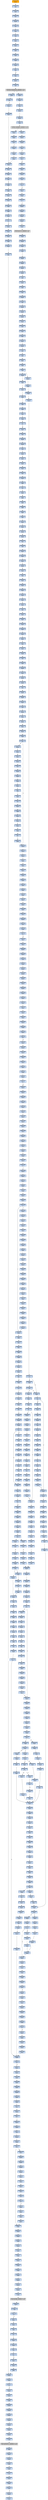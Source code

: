 strict digraph G {
	graph [bgcolor=transparent,
		name=G
	];
	node [color=lightsteelblue,
		fillcolor=lightsteelblue,
		shape=rectangle,
		style=filled
	];
	"0x00457935"	[label="0x00457935
movl"];
	"0x00457939"	[label="0x00457939
movl"];
	"0x00457935" -> "0x00457939"	[color="#000000"];
	"0x004579d9"	[label="0x004579d9
orl"];
	"0x004579db"	[label="0x004579db
movl"];
	"0x004579d9" -> "0x004579db"	[color="#000000"];
	"0x00457ca5"	[label="0x00457ca5
jne"];
	"0x00457cb2"	[label="0x00457cb2
movb"];
	"0x00457ca5" -> "0x00457cb2"	[color="#000000",
		label=T];
	"0x00457869"	[label="0x00457869
movl"];
	"0x0045786d"	[label="0x0045786d
leal"];
	"0x00457869" -> "0x0045786d"	[color="#000000"];
	"0x00457183"	[label="0x00457183
pushl"];
	"0x00457189"	[label="0x00457189
call"];
	"0x00457183" -> "0x00457189"	[color="#000000"];
	"0x00457f85"	[label="0x00457f85
popl"];
	"0x00457f86"	[label="0x00457f86
addl"];
	"0x00457f85" -> "0x00457f86"	[color="#000000"];
	"0x004572aa"	[label="0x004572aa
testl"];
	"0x004572ac"	[label="0x004572ac
jne"];
	"0x004572aa" -> "0x004572ac"	[color="#000000"];
	"0x00457bb6"	[label="0x00457bb6
jne"];
	"0x00457bc3"	[label="0x00457bc3
xorl"];
	"0x00457bb6" -> "0x00457bc3"	[color="#000000",
		label=T];
	"0x00457804"	[label="0x00457804
addl"];
	"0x00457806"	[label="0x00457806
popl"];
	"0x00457804" -> "0x00457806"	[color="#000000"];
	"0x0045739e"	[label="0x0045739e
call"];
	VIRTUALPROTECT_KERNEL32_DLL	[color=lightgrey,
		fillcolor=lightgrey,
		label="VIRTUALPROTECT_KERNEL32_DLL
VIRTUALPROTECT-KERNEL32-DLL"];
	"0x0045739e" -> VIRTUALPROTECT_KERNEL32_DLL	[color="#000000"];
	"0x004571c0"	[label="0x004571c0
movl"];
	"0x004571c6"	[label="0x004571c6
subl"];
	"0x004571c0" -> "0x004571c6"	[color="#000000"];
	"0x004577a8"	[label="0x004577a8
movl"];
	"0x004577ad"	[label="0x004577ad
pushl"];
	"0x004577a8" -> "0x004577ad"	[color="#000000"];
	"0x00457e39"	[label="0x00457e39
movl"];
	"0x00457e3c"	[label="0x00457e3c
shll"];
	"0x00457e39" -> "0x00457e3c"	[color="#000000"];
	"0x00457f5b"	[label="0x00457f5b
addl"];
	"0x00457f5d"	[label="0x00457f5d
movl"];
	"0x00457f5b" -> "0x00457f5d"	[color="#000000"];
	"0x004578b3"	[label="0x004578b3
movl"];
	"0x004578b7"	[label="0x004578b7
ja"];
	"0x004578b3" -> "0x004578b7"	[color="#000000"];
	"0x00457b72"	[label="0x00457b72
pushl"];
	"0x00457b74"	[label="0x00457b74
movl"];
	"0x00457b72" -> "0x00457b74"	[color="#000000"];
	"0x004578f4"	[label="0x004578f4
movb"];
	"0x004578f6"	[label="0x004578f6
movl"];
	"0x004578f4" -> "0x004578f6"	[color="#000000"];
	"0x004572b3"	[label="0x004572b3
addl"];
	"0x004572b9"	[label="0x004572b9
movl"];
	"0x004572b3" -> "0x004572b9"	[color="#000000"];
	"0x0045783c"	[label="0x0045783c
pushl"];
	"0x0045783d"	[label="0x0045783d
movl"];
	"0x0045783c" -> "0x0045783d"	[color="#000000"];
	"0x00457729"	[label="0x00457729
addl"];
	"0x0045772f"	[label="0x0045772f
ret"];
	"0x00457729" -> "0x0045772f"	[color="#000000"];
	"0x004579be"	[label="0x004579be
movl"];
	"0x004579c0"	[label="0x004579c0
movb"];
	"0x004579be" -> "0x004579c0"	[color="#000000"];
	"0x00457008"	[label="0x00457008
jmp"];
	"0x0045700e"	[label="0x0045700e
call"];
	"0x00457008" -> "0x0045700e"	[color="#000000"];
	"0x00457103"	[label="0x00457103
cmpb"];
	"0x00457106"	[label="0x00457106
jne"];
	"0x00457103" -> "0x00457106"	[color="#000000"];
	"0x00457029"	[label="0x00457029
movl"];
	"0x0045702f"	[label="0x0045702f
jne"];
	"0x00457029" -> "0x0045702f"	[color="#000000"];
	"0x00457813"	[label="0x00457813
movl"];
	"0x00457817"	[label="0x00457817
movl"];
	"0x00457813" -> "0x00457817"	[color="#000000"];
	"0x00457eab"	[label="0x00457eab
movb"];
	"0x00457ead"	[label="0x00457ead
incl"];
	"0x00457eab" -> "0x00457ead"	[color="#000000"];
	"0x004577ae"	[label="0x004577ae
cmpl"];
	"0x004577b1"	[label="0x004577b1
jb"];
	"0x004577ae" -> "0x004577b1"	[color="#000000"];
	"0x004570b7"	[label="0x004570b7
pushl"];
	"0x004570bc"	[label="0x004570bc
pushl"];
	"0x004570b7" -> "0x004570bc"	[color="#000000"];
	"0x00457111"	[label="0x00457111
pushl"];
	"0x00457112"	[label="0x00457112
movl"];
	"0x00457111" -> "0x00457112"	[color="#000000"];
	"0x004572f1"	[label="0x004572f1
jne"];
	"0x00457365"	[label="0x00457365
movl"];
	"0x004572f1" -> "0x00457365"	[color="#000000",
		label=T];
	"0x00457e31"	[label="0x00457e31
cmpl"];
	"0x00457e34"	[label="0x00457e34
jb"];
	"0x00457e31" -> "0x00457e34"	[color="#000000"];
	"0x00457400"	[label="0x00457400
movl"];
	"0x00457405"	[label="0x00457405
pushl"];
	"0x00457400" -> "0x00457405"	[color="#000000"];
	"0x00457ccb"	[label="0x00457ccb
jmp"];
	"0x00457cd4"	[label="0x00457cd4
movl"];
	"0x00457ccb" -> "0x00457cd4"	[color="#000000"];
	"0x0045785c"	[label="0x0045785c
cmpl"];
	"0x0045785e"	[label="0x0045785e
movl"];
	"0x0045785c" -> "0x0045785e"	[color="#000000"];
	"0x00457cda"	[label="0x00457cda
leal"];
	"0x00457cde"	[label="0x00457cde
movl"];
	"0x00457cda" -> "0x00457cde"	[color="#000000"];
	"0x00457888"	[label="0x00457888
movl"];
	"0x0045788c"	[label="0x0045788c
xorl"];
	"0x00457888" -> "0x0045788c"	[color="#000000"];
	"0x0045703b"	[label="0x0045703b
pushl"];
	"0x0045703c"	[label="0x0045703c
call"];
	"0x0045703b" -> "0x0045703c"	[color="#000000"];
	"0x0045780c"	[label="0x0045780c
ret"];
	"0x00457b98"	[label="0x00457b98
movb"];
	"0x0045780c" -> "0x00457b98"	[color="#000000"];
	"0x004579c9"	[label="0x004579c9
movl"];
	"0x004579cc"	[label="0x004579cc
movl"];
	"0x004579c9" -> "0x004579cc"	[color="#000000"];
	"0x0045724f"	[label="0x0045724f
orl"];
	"0x00457251"	[label="0x00457251
je"];
	"0x0045724f" -> "0x00457251"	[color="#000000"];
	"0x00457181"	[label="0x00457181
pushl"];
	"0x00457181" -> "0x00457183"	[color="#000000"];
	"0x00457f16"	[label="0x00457f16
movl"];
	"0x00457f1c"	[label="0x00457f1c
movl"];
	"0x00457f16" -> "0x00457f1c"	[color="#000000"];
	"0x00457ce3"	[label="0x00457ce3
repz"];
	"0x00457cde" -> "0x00457ce3"	[color="#000000"];
	"0x0045780f"	[label="0x0045780f
movl"];
	"0x0045780f" -> "0x00457813"	[color="#000000"];
	"0x00457823"	[label="0x00457823
leal"];
	"0x00457826"	[label="0x00457826
movl"];
	"0x00457823" -> "0x00457826"	[color="#000000"];
	"0x00457866"	[label="0x00457866
movb"];
	"0x00457866" -> "0x00457869"	[color="#000000"];
	"0x004570e8"	[label="0x004570e8
pushl"];
	"0x004570e9"	[label="0x004570e9
movl"];
	"0x004570e8" -> "0x004570e9"	[color="#000000"];
	"0x00457904"	[label="0x00457904
shll"];
	"0x00457907"	[label="0x00457907
movw"];
	"0x00457904" -> "0x00457907"	[color="#000000"];
	"0x00457918"	[label="0x00457918
repz"];
	"0x0045791a"	[label="0x0045791a
movl"];
	"0x00457918" -> "0x0045791a"	[color="#000000"];
	"0x004579a4"	[label="0x004579a4
movb"];
	"0x004579a6"	[label="0x004579a6
popl"];
	"0x004579a4" -> "0x004579a6"	[color="#000000"];
	"0x00457e1f"	[label="0x00457e1f
popl"];
	"0x00457e20"	[label="0x00457e20
testb"];
	"0x00457e1f" -> "0x00457e20"	[color="#000000"];
	"0x00457a75"	[label="0x00457a75
addl"];
	"0x00457a77"	[label="0x00457a77
movl"];
	"0x00457a75" -> "0x00457a77"	[color="#000000"];
	"0x0045792a"	[label="0x0045792a
decl"];
	"0x0045792b"	[label="0x0045792b
addl"];
	"0x0045792a" -> "0x0045792b"	[color="#000000"];
	"0x00457b76"	[label="0x00457b76
call"];
	"0x004577a4"	[label="0x004577a4
pushl"];
	"0x00457b76" -> "0x004577a4"	[color="#000000"];
	"0x004579d0"	[label="0x004579d0
shll"];
	"0x004579cc" -> "0x004579d0"	[color="#000000"];
	"0x00457994"	[label="0x00457994
movl"];
	"0x00457996"	[label="0x00457996
movl"];
	"0x00457994" -> "0x00457996"	[color="#000000"];
	"0x004571ae"	[label="0x004571ae
orl"];
	"0x004571b0"	[label="0x004571b0
je"];
	"0x004571ae" -> "0x004571b0"	[color="#000000"];
	"0x00457970"	[label="0x00457970
testb"];
	"0x00457972"	[label="0x00457972
je"];
	"0x00457970" -> "0x00457972"	[color="#000000"];
	"0x0045798f"	[label="0x0045798f
leal"];
	"0x00457993"	[label="0x00457993
incl"];
	"0x0045798f" -> "0x00457993"	[color="#000000"];
	"0x00457e42"	[label="0x00457e42
movb"];
	"0x00457e46"	[label="0x00457e46
movl"];
	"0x00457e42" -> "0x00457e46"	[color="#000000"];
	"0x00457f53"	[label="0x00457f53
cmpl"];
	"0x00457f55"	[label="0x00457f55
jb"];
	"0x00457f53" -> "0x00457f55"	[color="#000000"];
	"0x00457afe"	[label="0x00457afe
popl"];
	"0x00457aff"	[label="0x00457aff
ret"];
	"0x00457afe" -> "0x00457aff"	[color="#000000"];
	"0x00457a2f"	[label="0x00457a2f
jae"];
	"0x00457a38"	[label="0x00457a38
cmpl"];
	"0x00457a2f" -> "0x00457a38"	[color="#000000",
		label=T];
	"0x00457a31"	[label="0x00457a31
movl"];
	"0x00457a2f" -> "0x00457a31"	[color="#000000",
		label=F];
	"0x0045711f"	[label="0x0045711f
orl"];
	"0x00457121"	[label="0x00457121
je"];
	"0x0045711f" -> "0x00457121"	[color="#000000"];
	"0x00457892"	[label="0x00457892
movl"];
	"0x0045789a"	[label="0x0045789a
movl"];
	"0x00457892" -> "0x0045789a"	[color="#000000"];
	"0x00457efc"	[label="0x00457efc
movl"];
	"0x00457f03"	[label="0x00457f03
testl"];
	"0x00457efc" -> "0x00457f03"	[color="#000000"];
	"0x00457152"	[label="0x00457152
popl"];
	"0x00457153"	[label="0x00457153
popl"];
	"0x00457152" -> "0x00457153"	[color="#000000"];
	"0x00457e22"	[label="0x00457e22
movl"];
	"0x00457e20" -> "0x00457e22"	[color="#000000"];
	"0x00457425"	[label="0x00457425
ret"];
	"0x00457ce5"	[label="0x00457ce5
popl"];
	"0x00457ce3" -> "0x00457ce5"	[color="#000000"];
	"0x0045792e"	[label="0x0045792e
cmpl"];
	"0x0045792b" -> "0x0045792e"	[color="#000000"];
	"0x00457b0f"	[label="0x00457b0f
leal"];
	"0x00457b12"	[label="0x00457b12
movl"];
	"0x00457b0f" -> "0x00457b12"	[color="#000000"];
	"0x004570fb"	[label="0x004570fb
pushl"];
	"0x004570fc"	[label="0x004570fc
call"];
	"0x004570fb" -> "0x004570fc"	[color="#000000"];
	"0x00457a58"	[label="0x00457a58
movl"];
	"0x00457a5a"	[label="0x00457a5a
movl"];
	"0x00457a58" -> "0x00457a5a"	[color="#000000"];
	"0x00457f39"	[label="0x00457f39
movl"];
	"0x00457f3d"	[label="0x00457f3d
incl"];
	"0x00457f39" -> "0x00457f3d"	[color="#000000"];
	"0x00457b71"	[label="0x00457b71
pushl"];
	"0x00457b71" -> "0x00457b72"	[color="#000000"];
	"0x004578d5"	[label="0x004578d5
movl"];
	"0x004578d8"	[label="0x004578d8
movl"];
	"0x004578d5" -> "0x004578d8"	[color="#000000"];
	"0x00457a95"	[label="0x00457a95
pushl"];
	"0x00457a96"	[label="0x00457a96
call"];
	"0x00457a95" -> "0x00457a96"	[color="#000000"];
	"0x00457058"	[label="0x00457058
scasb"];
	"0x00457059"	[label="0x00457059
jne"];
	"0x00457058" -> "0x00457059"	[color="#000000"];
	"0x0045700c"	[label="0x0045700c
pushl"];
	"0x0045700d"	[label="0x0045700d
ret"];
	"0x0045700c" -> "0x0045700d"	[color="#000000"];
	"0x00457ba0"	[label="0x00457ba0
jb"];
	"0x00457ba2"	[label="0x00457ba2
leal"];
	"0x00457ba0" -> "0x00457ba2"	[color="#000000",
		label=F];
	"0x004576eb"	[label="0x004576eb
pushl"];
	"0x004576ec"	[label="0x004576ec
leal"];
	"0x004576eb" -> "0x004576ec"	[color="#000000"];
	"0x0045799c"	[label="0x0045799c
incl"];
	"0x00457996" -> "0x0045799c"	[color="#000000"];
	"0x00457035"	[label="0x00457035
leal"];
	"0x0045702f" -> "0x00457035"	[color="#000000",
		label=F];
	"0x00457a27"	[label="0x00457a27
addl"];
	"0x00457a2a"	[label="0x00457a2a
jmp"];
	"0x00457a27" -> "0x00457a2a"	[color="#000000"];
	"0x00457ceb"	[label="0x00457ceb
addl"];
	"0x00457cf1"	[label="0x00457cf1
ret"];
	"0x00457ceb" -> "0x00457cf1"	[color="#000000"];
	"0x0045700a"	[label="0x0045700a
popl"];
	"0x0045700b"	[label="0x0045700b
incl"];
	"0x0045700a" -> "0x0045700b"	[color="#000000"];
	"0x004578c1"	[label="0x004578c1
movl"];
	"0x004578c4"	[label="0x004578c4
movl"];
	"0x004578c1" -> "0x004578c4"	[color="#000000"];
	"0x00457b5a"	[label="0x00457b5a
call"];
	"0x00457b63"	[label="0x00457b63
subl"];
	"0x00457b5a" -> "0x00457b63"	[color="#000000"];
	"0x0045704a"	[label="0x0045704a
leal"];
	"0x0045704d"	[label="0x0045704d
pushl"];
	"0x0045704a" -> "0x0045704d"	[color="#000000"];
	"0x004572a2"	[label="0x004572a2
movl"];
	"0x004572a8"	[label="0x004572a8
movl"];
	"0x004572a2" -> "0x004572a8"	[color="#000000"];
	"0x004577e3"	[label="0x004577e3
cmpl"];
	"0x004577e5"	[label="0x004577e5
jae"];
	"0x004577e3" -> "0x004577e5"	[color="#000000"];
	"0x0045781d"	[label="0x0045781d
movl"];
	"0x0045781d" -> "0x00457823"	[color="#000000"];
	"0x00457e36"	[label="0x00457e36
movl"];
	"0x00457e36" -> "0x00457e39"	[color="#000000"];
	"0x004577fd"	[label="0x004577fd
andl"];
	"0x00457802"	[label="0x00457802
shrl"];
	"0x004577fd" -> "0x00457802"	[color="#000000"];
	"0x004577fb"	[label="0x004577fb
subl"];
	"0x004577fb" -> "0x004577fd"	[color="#000000"];
	"0x00457f61"	[label="0x00457f61
movl"];
	"0x00457f5d" -> "0x00457f61"	[color="#000000"];
	"0x00457726"	[label="0x00457726
movl"];
	"0x00457726" -> "0x00457729"	[color="#000000"];
	"0x00457396"	[label="0x00457396
pushl"];
	"0x00457397"	[label="0x00457397
pushl"];
	"0x00457396" -> "0x00457397"	[color="#000000"];
	"0x00457a49"	[label="0x00457a49
movl"];
	"0x00457a4e"	[label="0x00457a4e
jmp"];
	"0x00457a49" -> "0x00457a4e"	[color="#000000"];
	"0x00457f41"	[label="0x00457f41
cmpl"];
	"0x00457f43"	[label="0x00457f43
movl"];
	"0x00457f41" -> "0x00457f43"	[color="#000000"];
	"0x00457a47"	[label="0x00457a47
jae"];
	"0x00457a47" -> "0x00457a49"	[color="#000000",
		label=F];
	"0x00457ee0"	[label="0x00457ee0
addl"];
	"0x00457ee2"	[label="0x00457ee2
shrl"];
	"0x00457ee0" -> "0x00457ee2"	[color="#000000"];
	"0x00457172"	[label="0x00457172
repz"];
	"0x00457174"	[label="0x00457174
movl"];
	"0x00457172" -> "0x00457174"	[color="#000000"];
	"0x00457b3d"	[label="0x00457b3d
movl"];
	"0x00457b43"	[label="0x00457b43
movl"];
	"0x00457b3d" -> "0x00457b43"	[color="#000000"];
	"0x004579e4"	[label="0x004579e4
movl"];
	"0x004579e6"	[label="0x004579e6
movl"];
	"0x004579e4" -> "0x004579e6"	[color="#000000"];
	"0x00457420"	[label="0x00457420
pushl"];
	"0x00457420" -> "0x00457425"	[color="#000000"];
	"0x0045717b"	[label="0x0045717b
popl"];
	"0x0045717c"	[label="0x0045717c
pushl"];
	"0x0045717b" -> "0x0045717c"	[color="#000000"];
	"0x00457abc"	[label="0x00457abc
pushl"];
	"0x00457abd"	[label="0x00457abd
pushl"];
	"0x00457abc" -> "0x00457abd"	[color="#000000"];
	"0x004576c8"	[label="0x004576c8
movl"];
	"0x004576cc"	[label="0x004576cc
subl"];
	"0x004576c8" -> "0x004576cc"	[color="#000000"];
	"0x00457f89"	[label="0x00457f89
ret"];
	"0x00457f86" -> "0x00457f89"	[color="#000000"];
	"0x00457a05"	[label="0x00457a05
cmpl"];
	"0x00457a07"	[label="0x00457a07
jae"];
	"0x00457a05" -> "0x00457a07"	[color="#000000"];
	"0x00457155"	[label="0x00457155
jmp"];
	"0x0045715f"	[label="0x0045715f
movl"];
	"0x00457155" -> "0x0045715f"	[color="#000000"];
	"0x00457a6c"	[label="0x00457a6c
subl"];
	"0x00457a6e"	[label="0x00457a6e
popl"];
	"0x00457a6c" -> "0x00457a6e"	[color="#000000"];
	"0x00457035" -> "0x0045703b"	[color="#000000"];
	"0x0045705f"	[label="0x0045705f
leal"];
	"0x00457062"	[label="0x00457062
jmp"];
	"0x0045705f" -> "0x00457062"	[color="#000000"];
	"0x004577cb"	[label="0x004577cb
shll"];
	"0x004577ce"	[label="0x004577ce
andl"];
	"0x004577cb" -> "0x004577ce"	[color="#000000"];
	"0x004577bd"	[label="0x004577bd
incl"];
	"0x004577be"	[label="0x004577be
movb"];
	"0x004577bd" -> "0x004577be"	[color="#000000"];
	"0x00457aaf"	[label="0x00457aaf
incl"];
	"0x00457ab0"	[label="0x00457ab0
cmpl"];
	"0x00457aaf" -> "0x00457ab0"	[color="#000000"];
	"0x0045783f"	[label="0x0045783f
pushl"];
	"0x0045783d" -> "0x0045783f"	[color="#000000"];
	"0x004579fb"	[label="0x004579fb
shrl"];
	"0x004579fd"	[label="0x004579fd
movl"];
	"0x004579fb" -> "0x004579fd"	[color="#000000"];
	"0x00457ac2"	[label="0x00457ac2
call"];
	"0x00457ac2" -> "0x0045780f"	[color="#000000"];
	"0x00457e67"	[label="0x00457e67
movl"];
	"0x00457e6a"	[label="0x00457e6a
movl"];
	"0x00457e67" -> "0x00457e6a"	[color="#000000"];
	"0x004577f6"	[label="0x004577f6
movl"];
	"0x004577f6" -> "0x004577fb"	[color="#000000"];
	"0x00457e3f"	[label="0x00457e3f
movb"];
	"0x00457e41"	[label="0x00457e41
incl"];
	"0x00457e3f" -> "0x00457e41"	[color="#000000"];
	"0x00457e58"	[label="0x00457e58
orl"];
	"0x00457e5a"	[label="0x00457e5a
movl"];
	"0x00457e58" -> "0x00457e5a"	[color="#000000"];
	"0x004572f0"	[label="0x004572f0
popl"];
	"0x004572f0" -> "0x004572f1"	[color="#000000"];
	"0x00457d34"	[label="0x00457d34
movl"];
	"0x00457d36"	[label="0x00457d36
movb"];
	"0x00457d34" -> "0x00457d36"	[color="#000000"];
	"0x00457ce6"	[label="0x00457ce6
popl"];
	"0x00457ce5" -> "0x00457ce6"	[color="#000000"];
	"0x00457e4c"	[label="0x00457e4c
movl"];
	"0x00457e50"	[label="0x00457e50
andl"];
	"0x00457e4c" -> "0x00457e50"	[color="#000000"];
	"0x00457a16"	[label="0x00457a16
movb"];
	"0x00457a19"	[label="0x00457a19
movl"];
	"0x00457a16" -> "0x00457a19"	[color="#000000"];
	"0x00457b57"	[label="0x00457b57
movl"];
	"0x00457b59"	[label="0x00457b59
stosb"];
	"0x00457b57" -> "0x00457b59"	[color="#000000"];
	"0x00457a84"	[label="0x00457a84
pushl"];
	"0x00457a85"	[label="0x00457a85
pushl"];
	"0x00457a84" -> "0x00457a85"	[color="#000000"];
	"0x00457a7f"	[label="0x00457a7f
movl"];
	"0x00457a82"	[label="0x00457a82
popl"];
	"0x00457a7f" -> "0x00457a82"	[color="#000000"];
	"0x00457b0d"	[label="0x00457b0d
movl"];
	"0x00457b0d" -> "0x00457b0f"	[color="#000000"];
	"0x00457e24"	[label="0x00457e24
je"];
	"0x00457e22" -> "0x00457e24"	[color="#000000"];
	"0x00457cd4" -> "0x00457cda"	[color="#000000"];
	"0x00457d3c"	[label="0x00457d3c
movl"];
	"0x00457d3e"	[label="0x00457d3e
movl"];
	"0x00457d3c" -> "0x00457d3e"	[color="#000000"];
	"0x00457bc5"	[label="0x00457bc5
movl"];
	"0x00457bc3" -> "0x00457bc5"	[color="#000000"];
	"0x00457f4c"	[label="0x00457f4c
movb"];
	"0x00457f4e"	[label="0x00457f4e
movb"];
	"0x00457f4c" -> "0x00457f4e"	[color="#000000"];
	"0x00457f47"	[label="0x00457f47
movl"];
	"0x00457f49"	[label="0x00457f49
subl"];
	"0x00457f47" -> "0x00457f49"	[color="#000000"];
	"0x00457ca3"	[label="0x00457ca3
testb"];
	"0x00457ca3" -> "0x00457ca5"	[color="#000000"];
	"0x00457b6d"	[label="0x00457b6d
pushl"];
	"0x00457b6e"	[label="0x00457b6e
leal"];
	"0x00457b6d" -> "0x00457b6e"	[color="#000000"];
	"0x00457aa2"	[label="0x00457aa2
popl"];
	"0x00457aa3"	[label="0x00457aa3
movl"];
	"0x00457aa2" -> "0x00457aa3"	[color="#000000"];
	"0x00457bad"	[label="0x00457bad
movl"];
	"0x00457baf"	[label="0x00457baf
call"];
	"0x00457bad" -> "0x00457baf"	[color="#000000"];
	"0x004579d3"	[label="0x004579d3
andl"];
	"0x004579d3" -> "0x004579d9"	[color="#000000"];
	"0x004579e9"	[label="0x004579e9
cmpl"];
	"0x004579e6" -> "0x004579e9"	[color="#000000"];
	"0x004570a7"	[label="0x004570a7
cmpl"];
	"0x004570aa"	[label="0x004570aa
je"];
	"0x004570a7" -> "0x004570aa"	[color="#000000"];
	"0x004577d4"	[label="0x004577d4
orl"];
	"0x004577ce" -> "0x004577d4"	[color="#000000"];
	"0x004578e0"	[label="0x004578e0
movl"];
	"0x004578e6"	[label="0x004578e6
shrl"];
	"0x004578e0" -> "0x004578e6"	[color="#000000"];
	"0x0045795a"	[label="0x0045795a
movl"];
	"0x00457960"	[label="0x00457960
xorl"];
	"0x0045795a" -> "0x00457960"	[color="#000000"];
	"0x004572be"	[label="0x004572be
addl"];
	"0x004572c0"	[label="0x004572c0
addl"];
	"0x004572be" -> "0x004572c0"	[color="#000000"];
	"0x00457e90"	[label="0x00457e90
call"];
	"0x004579b0"	[label="0x004579b0
pushl"];
	"0x00457e90" -> "0x004579b0"	[color="#000000"];
	"0x00457093"	[label="0x00457093
orl"];
	"0x00457095"	[label="0x00457095
je"];
	"0x00457093" -> "0x00457095"	[color="#000000"];
	"0x004571a8"	[label="0x004571a8
movl"];
	"0x004571a8" -> "0x004571ae"	[color="#000000"];
	"0x004579bc"	[label="0x004579bc
jb"];
	"0x004579bc" -> "0x004579be"	[color="#000000",
		label=F];
	"0x004579ee"	[label="0x004579ee
movl"];
	"0x004579bc" -> "0x004579ee"	[color="#000000",
		label=T];
	"0x004572a8" -> "0x004572aa"	[color="#000000"];
	"0x004577b9"	[label="0x004577b9
movl"];
	"0x004577bb"	[label="0x004577bb
movb"];
	"0x004577b9" -> "0x004577bb"	[color="#000000"];
	"0x00457d38"	[label="0x00457d38
movl"];
	"0x00457d3a"	[label="0x00457d3a
incl"];
	"0x00457d38" -> "0x00457d3a"	[color="#000000"];
	"0x00457cf9"	[label="0x00457cf9
subl"];
	"0x00457cff"	[label="0x00457cff
ret"];
	"0x00457cf9" -> "0x00457cff"	[color="#000000"];
	"0x004570eb"	[label="0x004570eb
addl"];
	"0x004570f1"	[label="0x004570f1
pushl"];
	"0x004570eb" -> "0x004570f1"	[color="#000000"];
	"0x00457a93"	[label="0x00457a93
movl"];
	"0x00457a93" -> "0x00457a95"	[color="#000000"];
	"0x00457817" -> "0x0045781d"	[color="#000000"];
	"0x004576d6"	[label="0x004576d6
pushl"];
	"0x004576d7"	[label="0x004576d7
call"];
	"0x004576d6" -> "0x004576d7"	[color="#000000"];
	"0x00457b69"	[label="0x00457b69
pushl"];
	"0x00457b6a"	[label="0x00457b6a
movl"];
	"0x00457b69" -> "0x00457b6a"	[color="#000000"];
	"0x00457b4f"	[label="0x00457b4f
movl"];
	"0x00457b55"	[label="0x00457b55
repz"];
	"0x00457b4f" -> "0x00457b55"	[color="#000000"];
	"0x004576f0"	[label="0x004576f0
call"];
	"0x00457b02"	[label="0x00457b02
movl"];
	"0x004576f0" -> "0x00457b02"	[color="#000000"];
	"0x004573ff"	[label="0x004573ff
popl"];
	"0x004573ff" -> "0x00457400"	[color="#000000"];
	"0x00457a5d"	[label="0x00457a5d
addl"];
	"0x00457a5a" -> "0x00457a5d"	[color="#000000"];
	"0x0045788e"	[label="0x0045788e
movl"];
	"0x0045788c" -> "0x0045788e"	[color="#000000"];
	"0x00457f51"	[label="0x00457f51
movl"];
	"0x00457f51" -> "0x00457f53"	[color="#000000"];
	"0x00457e97"	[label="0x00457e97
leal"];
	"0x00457e9a"	[label="0x00457e9a
jmp"];
	"0x00457e97" -> "0x00457e9a"	[color="#000000"];
	"0x0045700d" -> "0x00457008"	[color="#000000"];
	"0x00457ce7"	[label="0x00457ce7
popl"];
	"0x00457ce6" -> "0x00457ce7"	[color="#000000"];
	"0x004577c7"	[label="0x004577c7
movl"];
	"0x004577c7" -> "0x004577cb"	[color="#000000"];
	"0x0045705b"	[label="0x0045705b
cmpb"];
	"0x0045705d"	[label="0x0045705d
jne"];
	"0x0045705b" -> "0x0045705d"	[color="#000000"];
	"0x00457106" -> "0x00457155"	[color="#000000",
		label=T];
	"0x00457108"	[label="0x00457108
incb"];
	"0x00457106" -> "0x00457108"	[color="#000000",
		label=F];
	"0x00457b14"	[label="0x00457b14
movl"];
	"0x00457b12" -> "0x00457b14"	[color="#000000"];
	"0x00457911"	[label="0x00457911
movl"];
	"0x00457915"	[label="0x00457915
andl"];
	"0x00457911" -> "0x00457915"	[color="#000000"];
	"0x004570f7"	[label="0x004570f7
pushl"];
	"0x004570fa"	[label="0x004570fa
pushl"];
	"0x004570f7" -> "0x004570fa"	[color="#000000"];
	"0x00457a3d"	[label="0x00457a3d
movl"];
	"0x00457a42"	[label="0x00457a42
jmp"];
	"0x00457a3d" -> "0x00457a42"	[color="#000000"];
	"0x00457392"	[label="0x00457392
addl"];
	"0x00457394"	[label="0x00457394
pushl"];
	"0x00457392" -> "0x00457394"	[color="#000000"];
	"0x0045705d" -> "0x0045705f"	[color="#000000",
		label=F];
	"0x0045737e"	[label="0x0045737e
movl"];
	"0x00457384"	[label="0x00457384
jmp"];
	"0x0045737e" -> "0x00457384"	[color="#000000"];
	"0x00457efa"	[label="0x00457efa
jae"];
	"0x00457efa" -> "0x00457f16"	[color="#000000",
		label=T];
	"0x00457efa" -> "0x00457efc"	[color="#000000",
		label=F];
	"0x004578eb"	[label="0x004578eb
andl"];
	"0x004578f0"	[label="0x004578f0
subl"];
	"0x004578eb" -> "0x004578f0"	[color="#000000"];
	"0x00457a4e" -> "0x00457a58"	[color="#000000"];
	"0x00457249"	[label="0x00457249
movl"];
	"0x00457249" -> "0x0045724f"	[color="#000000"];
	"0x004579c2"	[label="0x004579c2
incl"];
	"0x004579c3"	[label="0x004579c3
movb"];
	"0x004579c2" -> "0x004579c3"	[color="#000000"];
	"0x0045740c"	[label="0x0045740c
popl"];
	"0x0045740d"	[label="0x0045740d
orl"];
	"0x0045740c" -> "0x0045740d"	[color="#000000"];
	"0x00457a20"	[label="0x00457a20
jae"];
	"0x00457a22"	[label="0x00457a22
cmpl"];
	"0x00457a20" -> "0x00457a22"	[color="#000000",
		label=F];
	"0x00457a2c"	[label="0x00457a2c
cmpl"];
	"0x00457a20" -> "0x00457a2c"	[color="#000000",
		label=T];
	"0x004577a7"	[label="0x004577a7
pushl"];
	"0x004577a7" -> "0x004577a8"	[color="#000000"];
	"0x004577e8"	[label="0x004577e8
movl"];
	"0x004577eb"	[label="0x004577eb
movl"];
	"0x004577e8" -> "0x004577eb"	[color="#000000"];
	"0x00457375"	[label="0x00457375
movl"];
	"0x00457378"	[label="0x00457378
movl"];
	"0x00457375" -> "0x00457378"	[color="#000000"];
	"0x0045790f"	[label="0x0045790f
movl"];
	"0x0045790f" -> "0x00457911"	[color="#000000"];
	"0x00457e62"	[label="0x00457e62
movl"];
	"0x00457e65"	[label="0x00457e65
jae"];
	"0x00457e62" -> "0x00457e65"	[color="#000000"];
	"0x00457398"	[label="0x00457398
pushl"];
	"0x00457397" -> "0x00457398"	[color="#000000"];
	"0x004578a1"	[label="0x004578a1
movl"];
	"0x004578a5"	[label="0x004578a5
movl"];
	"0x004578a1" -> "0x004578a5"	[color="#000000"];
	"0x00457d32"	[label="0x00457d32
jae"];
	"0x00457d32" -> "0x00457d34"	[color="#000000",
		label=F];
	"0x00457f4b"	[label="0x00457f4b
incl"];
	"0x00457f4b" -> "0x00457f4c"	[color="#000000"];
	"0x004577e7"	[label="0x004577e7
popl"];
	"0x004577e5" -> "0x004577e7"	[color="#000000",
		label=F];
	"0x00457e72"	[label="0x00457e72
subl"];
	"0x00457e74"	[label="0x00457e74
addl"];
	"0x00457e72" -> "0x00457e74"	[color="#000000"];
	"0x004576dc"	[label="0x004576dc
movl"];
	"0x00457aff" -> "0x004576dc"	[color="#000000"];
	"0x00457cc9"	[label="0x00457cc9
jb"];
	"0x00457cc9" -> "0x00457ccb"	[color="#000000",
		label=F];
	"0x00457831"	[label="0x00457831
ret"];
	"0x00457af1"	[label="0x00457af1
movl"];
	"0x00457831" -> "0x00457af1"	[color="#000000"];
	"0x00457b9c"	[label="0x00457b9c
incl"];
	"0x00457b9d"	[label="0x00457b9d
cmpl"];
	"0x00457b9c" -> "0x00457b9d"	[color="#000000"];
	"0x00457cb9"	[label="0x00457cb9
xorl"];
	"0x00457cbb"	[label="0x00457cbb
cmpb"];
	"0x00457cb9" -> "0x00457cbb"	[color="#000000"];
	"0x004579ad"	[label="0x004579ad
ret"];
	"0x004579ad" -> "0x00457ca3"	[color="#000000"];
	"0x00457bb4"	[label="0x00457bb4
testb"];
	"0x004579ad" -> "0x00457bb4"	[color="#000000"];
	"0x00457e76"	[label="0x00457e76
shrl"];
	"0x00457e74" -> "0x00457e76"	[color="#000000"];
	"0x00457169"	[label="0x00457169
movl"];
	"0x0045716f"	[label="0x0045716f
sarl"];
	"0x00457169" -> "0x0045716f"	[color="#000000"];
	"0x00457b6c"	[label="0x00457b6c
pushl"];
	"0x00457b6c" -> "0x00457b6d"	[color="#000000"];
	"0x00457915" -> "0x00457918"	[color="#000000"];
	"0x00457974"	[label="0x00457974
movl"];
	"0x0045797a"	[label="0x0045797a
andl"];
	"0x00457974" -> "0x0045797a"	[color="#000000"];
	"0x00457b1e"	[label="0x00457b1e
movl"];
	"0x00457b24"	[label="0x00457b24
movl"];
	"0x00457b1e" -> "0x00457b24"	[color="#000000"];
	"0x00457e2b"	[label="0x00457e2b
movl"];
	"0x00457e2e"	[label="0x00457e2e
leal"];
	"0x00457e2b" -> "0x00457e2e"	[color="#000000"];
	"0x004571ba"	[label="0x004571ba
movl"];
	"0x004571ba" -> "0x004571c0"	[color="#000000"];
	"0x00457ec4"	[label="0x00457ec4
orl"];
	"0x00457ec6"	[label="0x00457ec6
movl"];
	"0x00457ec4" -> "0x00457ec6"	[color="#000000"];
	"0x00457161"	[label="0x00457161
movl"];
	"0x0045715f" -> "0x00457161"	[color="#000000"];
	"0x00457e95"	[label="0x00457e95
addl"];
	"0x00457e95" -> "0x00457e97"	[color="#000000"];
	"0x00457e78"	[label="0x00457e78
movl"];
	"0x00457e76" -> "0x00457e78"	[color="#000000"];
	"0x00457e5c"	[label="0x00457e5c
cmpl"];
	"0x00457e5f"	[label="0x00457e5f
movl"];
	"0x00457e5c" -> "0x00457e5f"	[color="#000000"];
	"0x00457845"	[label="0x00457845
movl"];
	"0x0045784b"	[label="0x0045784b
xorl"];
	"0x00457845" -> "0x0045784b"	[color="#000000"];
	"0x00457cc6"	[label="0x00457cc6
cmpl"];
	"0x00457cc6" -> "0x00457cc9"	[color="#000000"];
	"0x004579de"	[label="0x004579de
addl"];
	"0x004579db" -> "0x004579de"	[color="#000000"];
	"0x00457f82"	[label="0x00457f82
popl"];
	"0x00457f83"	[label="0x00457f83
movb"];
	"0x00457f82" -> "0x00457f83"	[color="#000000"];
	"0x00457834"	[label="0x00457834
subl"];
	"0x0045783a"	[label="0x0045783a
pushl"];
	"0x00457834" -> "0x0045783a"	[color="#000000"];
	"0x00457af7"	[label="0x00457af7
popl"];
	"0x00457af1" -> "0x00457af7"	[color="#000000"];
	"0x004578bd"	[label="0x004578bd
movl"];
	"0x004578b7" -> "0x004578bd"	[color="#000000",
		label=F];
	"0x00457a62"	[label="0x00457a62
movl"];
	"0x00457a65"	[label="0x00457a65
movl"];
	"0x00457a62" -> "0x00457a65"	[color="#000000"];
	"0x00457114"	[label="0x00457114
subl"];
	"0x00457112" -> "0x00457114"	[color="#000000"];
	"0x004576e3"	[label="0x004576e3
movl"];
	"0x004576ea"	[label="0x004576ea
pushl"];
	"0x004576e3" -> "0x004576ea"	[color="#000000"];
	"0x00457271"	[label="0x00457271
movl"];
	"0x00457274"	[label="0x00457274
testl"];
	"0x00457271" -> "0x00457274"	[color="#000000"];
	"0x004570fa" -> "0x004570fb"	[color="#000000"];
	"0x00457ec8"	[label="0x00457ec8
cmpl"];
	"0x00457ecb"	[label="0x00457ecb
movl"];
	"0x00457ec8" -> "0x00457ecb"	[color="#000000"];
	"0x004578dc"	[label="0x004578dc
movl"];
	"0x004578d8" -> "0x004578dc"	[color="#000000"];
	"0x0045704e"	[label="0x0045704e
pushl"];
	"0x0045704f"	[label="0x0045704f
call"];
	"0x0045704e" -> "0x0045704f"	[color="#000000"];
	"0x0045797f"	[label="0x0045797f
movl"];
	"0x0045797a" -> "0x0045797f"	[color="#000000"];
	"0x00457a3b"	[label="0x00457a3b
jae"];
	"0x00457a3b" -> "0x00457a3d"	[color="#000000",
		label=F];
	"0x00457a44"	[label="0x00457a44
cmpl"];
	"0x00457a3b" -> "0x00457a44"	[color="#000000",
		label=T];
	"0x00457b2a"	[label="0x00457b2a
movl"];
	"0x00457b24" -> "0x00457b2a"	[color="#000000"];
	"0x00457a9b"	[label="0x00457a9b
movb"];
	"0x00457cff" -> "0x00457a9b"	[color="#000000"];
	"0x00457e18"	[label="0x00457e18
movb"];
	"0x00457cff" -> "0x00457e18"	[color="#000000"];
	"0x00457395"	[label="0x00457395
pushl"];
	"0x00457395" -> "0x00457396"	[color="#000000"];
	"0x004579a7"	[label="0x004579a7
addl"];
	"0x004579a7" -> "0x004579ad"	[color="#000000"];
	"0x0045784d"	[label="0x0045784d
leal"];
	"0x0045784b" -> "0x0045784d"	[color="#000000"];
	"0x00457151"	[label="0x00457151
popl"];
	"0x00457151" -> "0x00457152"	[color="#000000"];
	"0x00457e65" -> "0x00457e67"	[color="#000000",
		label=F];
	GETMODULEHANDLEA_KERNEL32_DLL	[color=lightgrey,
		fillcolor=lightgrey,
		label="GETMODULEHANDLEA_KERNEL32_DLL
GETMODULEHANDLEA-KERNEL32-DLL"];
	"0x0045703c" -> GETMODULEHANDLEA_KERNEL32_DLL	[color="#000000"];
	"0x004579b3"	[label="0x004579b3
movl"];
	"0x004579b5"	[label="0x004579b5
pushl"];
	"0x004579b3" -> "0x004579b5"	[color="#000000"];
	"0x00457f6c"	[label="0x00457f6c
testb"];
	"0x00457f6e"	[label="0x00457f6e
je"];
	"0x00457f6c" -> "0x00457f6e"	[color="#000000"];
	"0x00457b0c"	[label="0x00457b0c
pushl"];
	"0x00457b0c" -> "0x00457b0d"	[color="#000000"];
	"0x00457a6f"	[label="0x00457a6f
shrl"];
	"0x00457a71"	[label="0x00457a71
movl"];
	"0x00457a6f" -> "0x00457a71"	[color="#000000"];
	"0x00457416"	[label="0x00457416
jne"];
	"0x00457416" -> "0x00457420"	[color="#000000",
		label=T];
	"0x00457f05"	[label="0x00457f05
je"];
	"0x00457f03" -> "0x00457f05"	[color="#000000"];
	"0x004572c8"	[label="0x004572c8
je"];
	"0x00457373"	[label="0x00457373
movl"];
	"0x004572c8" -> "0x00457373"	[color="#000000",
		label=T];
	"0x004579b8"	[label="0x004579b8
cmpl"];
	"0x004579b8" -> "0x004579bc"	[color="#000000"];
	"0x004578f2"	[label="0x004578f2
addl"];
	"0x004578f0" -> "0x004578f2"	[color="#000000"];
	"0x0045737b"	[label="0x0045737b
addl"];
	"0x0045737b" -> "0x0045737e"	[color="#000000"];
	"0x00457e6d"	[label="0x00457e6d
movl"];
	"0x00457e6a" -> "0x00457e6d"	[color="#000000"];
	"0x004577b1" -> "0x004577e8"	[color="#000000",
		label=T];
	"0x004577b3"	[label="0x004577b3
pushl"];
	"0x004577b1" -> "0x004577b3"	[color="#000000",
		label=F];
	"0x00457b1b"	[label="0x00457b1b
movl"];
	"0x00457b14" -> "0x00457b1b"	[color="#000000"];
	"0x0045782c"	[label="0x0045782c
addl"];
	"0x00457826" -> "0x0045782c"	[color="#000000"];
	"0x00457943"	[label="0x00457943
cmpl"];
	"0x00457949"	[label="0x00457949
je"];
	"0x00457943" -> "0x00457949"	[color="#000000"];
	"0x00457eb2"	[label="0x00457eb2
movl"];
	"0x00457eb5"	[label="0x00457eb5
movl"];
	"0x00457eb2" -> "0x00457eb5"	[color="#000000"];
	"0x00457373" -> "0x00457375"	[color="#000000"];
	"0x004579ec"	[label="0x004579ec
jae"];
	"0x004579e9" -> "0x004579ec"	[color="#000000"];
	"0x00457885"	[label="0x00457885
movl"];
	"0x00457885" -> "0x00457888"	[color="#000000"];
	"0x004579c0" -> "0x004579c2"	[color="#000000"];
	"0x00457b63" -> "0x00457b69"	[color="#000000"];
	"0x00457154"	[label="0x00457154
popl"];
	"0x00457153" -> "0x00457154"	[color="#000000"];
	"0x004570a1"	[label="0x004570a1
leal"];
	"0x004570a1" -> "0x004570a7"	[color="#000000"];
	"0x004570b0"	[label="0x004570b0
pushl"];
	"0x004570aa" -> "0x004570b0"	[color="#000000",
		label=F];
	"0x00457117"	[label="0x00457117
movl"];
	"0x0045711d"	[label="0x0045711d
xorl"];
	"0x00457117" -> "0x0045711d"	[color="#000000"];
	"0x004572bb"	[label="0x004572bb
movl"];
	"0x004572b9" -> "0x004572bb"	[color="#000000"];
	"0x00457384" -> "0x00457271"	[color="#000000"];
	"0x004578e9"	[label="0x004578e9
movl"];
	"0x004578e9" -> "0x004578eb"	[color="#000000"];
	"0x00457a8d"	[label="0x00457a8d
leal"];
	"0x00457a8d" -> "0x00457a93"	[color="#000000"];
	"0x0045739a"	[label="0x0045739a
pushl"];
	"0x0045739d"	[label="0x0045739d
pushl"];
	"0x0045739a" -> "0x0045739d"	[color="#000000"];
	"0x00457853"	[label="0x00457853
repz"];
	"0x00457855"	[label="0x00457855
movl"];
	"0x00457853" -> "0x00457855"	[color="#000000"];
	"0x00457f83" -> "0x00457f85"	[color="#000000"];
	"0x00457bb4" -> "0x00457bb6"	[color="#000000"];
	"0x00457871"	[label="0x00457871
incl"];
	"0x0045786d" -> "0x00457871"	[color="#000000"];
	"0x004578cc"	[label="0x004578cc
movl"];
	"0x004578cf"	[label="0x004578cf
movl"];
	"0x004578cc" -> "0x004578cf"	[color="#000000"];
	"0x00457b1b" -> "0x00457b1e"	[color="#000000"];
	"0x0045740f"	[label="0x0045740f
movl"];
	"0x00457415"	[label="0x00457415
popa"];
	"0x0045740f" -> "0x00457415"	[color="#000000"];
	"0x00457389"	[label="0x00457389
movl"];
	"0x0045738f"	[label="0x0045738f
movl"];
	"0x00457389" -> "0x0045738f"	[color="#000000"];
	"0x00457a38" -> "0x00457a3b"	[color="#000000"];
	"0x00457a5f"	[label="0x00457a5f
movl"];
	"0x00457a5d" -> "0x00457a5f"	[color="#000000"];
	"0x0045799f"	[label="0x0045799f
jb"];
	"0x004579a1"	[label="0x004579a1
popl"];
	"0x0045799f" -> "0x004579a1"	[color="#000000",
		label=F];
	"0x004579a6" -> "0x004579a7"	[color="#000000"];
	"0x00457f07"	[label="0x00457f07
movl"];
	"0x00457f0d"	[label="0x00457f0d
movl"];
	"0x00457f07" -> "0x00457f0d"	[color="#000000"];
	"0x004572bb" -> "0x004572be"	[color="#000000"];
	"0x00457ea2"	[label="0x00457ea2
movl"];
	"0x00457ea5"	[label="0x00457ea5
movl"];
	"0x00457ea2" -> "0x00457ea5"	[color="#000000"];
	"0x00457af8"	[label="0x00457af8
popl"];
	"0x00457af7" -> "0x00457af8"	[color="#000000"];
	"0x004577ad" -> "0x004577ae"	[color="#000000"];
	VIRTUALPROTECT_KERNEL32_DLL -> "0x004573ff"	[color="#000000"];
	"0x004577a5"	[label="0x004577a5
movl"];
	"0x004577a4" -> "0x004577a5"	[color="#000000"];
	"0x00457a00"	[label="0x00457a00
andl"];
	"0x00457a00" -> "0x00457a05"	[color="#000000"];
	"0x004578e6" -> "0x004578e9"	[color="#000000"];
	"0x00457a44" -> "0x00457a47"	[color="#000000"];
	"0x00457048"	[label="0x00457048
movl"];
	"0x00457048" -> "0x0045704a"	[color="#000000"];
	"0x00457264"	[label="0x00457264
movl"];
	"0x00457251" -> "0x00457264"	[color="#000000",
		label=T];
	"0x00457e55"	[label="0x00457e55
addl"];
	"0x00457e50" -> "0x00457e55"	[color="#000000"];
	"0x00457e80"	[label="0x00457e80
subl"];
	"0x00457e82"	[label="0x00457e82
andl"];
	"0x00457e80" -> "0x00457e82"	[color="#000000"];
	"0x00457a25"	[label="0x00457a25
sbbl"];
	"0x00457a22" -> "0x00457a25"	[color="#000000"];
	"0x004579e1"	[label="0x004579e1
movl"];
	"0x004579e1" -> "0x004579e4"	[color="#000000"];
	"0x00457f63"	[label="0x00457f63
jmp"];
	"0x00457f61" -> "0x00457f63"	[color="#000000"];
	"0x004570be"	[label="0x004570be
call"];
	VIRTUALALLOC_KERNEL32_DLL	[color=lightgrey,
		fillcolor=lightgrey,
		label="VIRTUALALLOC_KERNEL32_DLL
VIRTUALALLOC-KERNEL32-DLL"];
	"0x004570be" -> VIRTUALALLOC_KERNEL32_DLL	[color="#000000"];
	"0x00457d3b"	[label="0x00457d3b
incl"];
	"0x00457d3b" -> "0x00457d3c"	[color="#000000"];
	"0x004570b2"	[label="0x004570b2
pushl"];
	"0x004570b2" -> "0x004570b7"	[color="#000000"];
	"0x004579a2"	[label="0x004579a2
popl"];
	"0x004579a3"	[label="0x004579a3
popl"];
	"0x004579a2" -> "0x004579a3"	[color="#000000"];
	"0x00457ee4"	[label="0x00457ee4
movl"];
	"0x00457ee9"	[label="0x00457ee9
movl"];
	"0x00457ee4" -> "0x00457ee9"	[color="#000000"];
	"0x00457e88"	[label="0x00457e88
shrl"];
	"0x00457e8a"	[label="0x00457e8a
leal"];
	"0x00457e88" -> "0x00457e8a"	[color="#000000"];
	"0x00457269"	[label="0x00457269
movl"];
	"0x0045726f"	[label="0x0045726f
addl"];
	"0x00457269" -> "0x0045726f"	[color="#000000"];
	"0x00457eec"	[label="0x00457eec
subl"];
	"0x00457ee9" -> "0x00457eec"	[color="#000000"];
	"0x00457ef7"	[label="0x00457ef7
cmpl"];
	"0x00457e9a" -> "0x00457ef7"	[color="#000000"];
	"0x00457f3e"	[label="0x00457f3e
leal"];
	"0x00457f3e" -> "0x00457f41"	[color="#000000"];
	"0x00457a6a"	[label="0x00457a6a
subl"];
	"0x00457a6a" -> "0x00457a6c"	[color="#000000"];
	"0x00457276"	[label="0x00457276
je"];
	"0x00457276" -> "0x00457389"	[color="#000000",
		label=T];
	"0x004577d9"	[label="0x004577d9
addl"];
	"0x004577db"	[label="0x004577db
movl"];
	"0x004577d9" -> "0x004577db"	[color="#000000"];
	"0x00457988"	[label="0x00457988
movb"];
	"0x0045798b"	[label="0x0045798b
movl"];
	"0x00457988" -> "0x0045798b"	[color="#000000"];
	"0x00457864"	[label="0x00457864
xorl"];
	"0x00457864" -> "0x00457866"	[color="#000000"];
	"0x00457e9c"	[label="0x00457e9c
cmpl"];
	"0x00457ea0"	[label="0x00457ea0
jb"];
	"0x00457e9c" -> "0x00457ea0"	[color="#000000"];
	"0x004577b4"	[label="0x004577b4
movl"];
	"0x004577b4" -> "0x004577b9"	[color="#000000"];
	"0x0045710e"	[label="0x0045710e
pushl"];
	"0x00457108" -> "0x0045710e"	[color="#000000"];
	"0x0045788e" -> "0x00457892"	[color="#000000"];
	"0x00457962"	[label="0x00457962
testl"];
	"0x00457960" -> "0x00457962"	[color="#000000"];
	"0x004578c9"	[label="0x004578c9
cmpl"];
	"0x004578c9" -> "0x004578cc"	[color="#000000"];
	"0x004576dc" -> "0x004576e3"	[color="#000000"];
	"0x00457983"	[label="0x00457983
movl"];
	"0x0045797f" -> "0x00457983"	[color="#000000"];
	"0x004572ee"	[label="0x004572ee
testl"];
	"0x004572ee" -> "0x004572f0"	[color="#000000"];
	"0x00457a83"	[label="0x00457a83
ret"];
	"0x00457a83" -> "0x00457e95"	[color="#000000"];
	"0x00457d2d"	[label="0x00457d2d
cmpl"];
	"0x00457a83" -> "0x00457d2d"	[color="#000000"];
	"0x00457ed6"	[label="0x00457ed6
movl"];
	"0x00457ed9"	[label="0x00457ed9
movl"];
	"0x00457ed6" -> "0x00457ed9"	[color="#000000"];
	"0x004578ab"	[label="0x004578ab
addl"];
	"0x004578ad"	[label="0x004578ad
cmpl"];
	"0x004578ab" -> "0x004578ad"	[color="#000000"];
	"0x00457154" -> "0x00457155"	[color="#000000"];
	"0x00457e82" -> "0x00457e88"	[color="#000000"];
	"0x00457b49"	[label="0x00457b49
movl"];
	"0x00457b49" -> "0x00457b4f"	[color="#000000"];
	"0x00457a89"	[label="0x00457a89
xorl"];
	"0x00457a8b"	[label="0x00457a8b
xorl"];
	"0x00457a89" -> "0x00457a8b"	[color="#000000"];
	"0x00457e29"	[label="0x00457e29
jb"];
	"0x00457e29" -> "0x00457e2b"	[color="#000000",
		label=F];
	"0x00457e29" -> "0x00457e9c"	[color="#000000",
		label=T];
	GETPROCADDRESS_KERNEL32_DLL	[color=lightgrey,
		fillcolor=lightgrey,
		label="GETPROCADDRESS_KERNEL32_DLL
GETPROCADDRESS-KERNEL32-DLL"];
	GETPROCADDRESS_KERNEL32_DLL -> "0x004572ee"	[color="#000000"];
	"0x00457055"	[label="0x00457055
stosl"];
	GETPROCADDRESS_KERNEL32_DLL -> "0x00457055"	[color="#000000"];
	"0x00457243"	[label="0x00457243
movl"];
	"0x00457243" -> "0x00457249"	[color="#000000"];
	"0x00457287"	[label="0x00457287
testl"];
	"0x00457289"	[label="0x00457289
jne"];
	"0x00457287" -> "0x00457289"	[color="#000000"];
	"0x00457875"	[label="0x00457875
movl"];
	"0x00457877"	[label="0x00457877
jb"];
	"0x00457875" -> "0x00457877"	[color="#000000"];
	"0x00457900"	[label="0x00457900
movl"];
	"0x00457900" -> "0x00457904"	[color="#000000"];
	"0x00457873"	[label="0x00457873
cmpl"];
	"0x00457873" -> "0x00457875"	[color="#000000"];
	"0x00457ef3"	[label="0x00457ef3
shrl"];
	"0x00457ef5"	[label="0x00457ef5
addl"];
	"0x00457ef3" -> "0x00457ef5"	[color="#000000"];
	"0x00457014"	[label="0x00457014
popl"];
	"0x00457015"	[label="0x00457015
movl"];
	"0x00457014" -> "0x00457015"	[color="#000000"];
	"0x00457ab5"	[label="0x00457ab5
movl"];
	"0x00457ab9"	[label="0x00457ab9
leal"];
	"0x00457ab5" -> "0x00457ab9"	[color="#000000"];
	"0x00457ece"	[label="0x00457ece
movl"];
	"0x00457ecb" -> "0x00457ece"	[color="#000000"];
	"0x004570e2"	[label="0x004570e2
movl"];
	VIRTUALALLOC_KERNEL32_DLL -> "0x004570e2"	[color="#000000"];
	"0x004578d3"	[label="0x004578d3
jl"];
	"0x004578cf" -> "0x004578d3"	[color="#000000"];
	"0x004579b2"	[label="0x004579b2
pushl"];
	"0x004579b2" -> "0x004579b3"	[color="#000000"];
	"0x0045780a"	[label="0x0045780a
popl"];
	"0x0045780b"	[label="0x0045780b
popl"];
	"0x0045780a" -> "0x0045780b"	[color="#000000"];
	"0x0045790a"	[label="0x0045790a
shrl"];
	"0x00457907" -> "0x0045790a"	[color="#000000"];
	"0x00457a42" -> "0x00457a58"	[color="#000000"];
	"0x00457af9"	[label="0x00457af9
addl"];
	"0x00457af8" -> "0x00457af9"	[color="#000000"];
	"0x00457b74" -> "0x00457b76"	[color="#000000"];
	"0x004578d3" -> "0x004578d5"	[color="#000000",
		label=F];
	"0x00457922"	[label="0x00457922
movl"];
	"0x004578d3" -> "0x00457922"	[color="#000000",
		label=T];
	VIRTUALFREE_KERNEL32_DLL	[color=lightgrey,
		fillcolor=lightgrey,
		label="VIRTUALFREE_KERNEL32_DLL
VIRTUALFREE-KERNEL32-DLL"];
	VIRTUALFREE_KERNEL32_DLL -> "0x004571a8"	[color="#000000"];
	"0x004578a9"	[label="0x004578a9
shll"];
	"0x004578a9" -> "0x004578ab"	[color="#000000"];
	"0x00457718"	[label="0x00457718
testb"];
	"0x00457f89" -> "0x00457718"	[color="#000000"];
	"0x0045738f" -> "0x00457392"	[color="#000000"];
	"0x004579d0" -> "0x004579d3"	[color="#000000"];
	"0x00457b06"	[label="0x00457b06
movl"];
	"0x00457b08"	[label="0x00457b08
movl"];
	"0x00457b06" -> "0x00457b08"	[color="#000000"];
	"0x004578c7"	[label="0x004578c7
addl"];
	"0x004578c7" -> "0x004578c9"	[color="#000000"];
	"0x00457e6d" -> "0x00457e72"	[color="#000000"];
	"0x00457ed1"	[label="0x00457ed1
jae"];
	"0x00457ece" -> "0x00457ed1"	[color="#000000"];
	"0x00457a09"	[label="0x00457a09
movl"];
	"0x00457a07" -> "0x00457a09"	[color="#000000",
		label=F];
	"0x00457a1d"	[label="0x00457a1d
cmpl"];
	"0x00457a07" -> "0x00457a1d"	[color="#000000",
		label=T];
	"0x004570e9" -> "0x004570eb"	[color="#000000"];
	"0x00457931"	[label="0x00457931
movl"];
	"0x00457931" -> "0x00457935"	[color="#000000"];
	"0x00457a65" -> "0x00457a6a"	[color="#000000"];
	"0x00457851"	[label="0x00457851
xorl"];
	"0x0045784d" -> "0x00457851"	[color="#000000"];
	"0x00457bc7"	[label="0x00457bc7
call"];
	"0x00457bc7" -> "0x004579b0"	[color="#000000"];
	"0x00457b32"	[label="0x00457b32
movl"];
	"0x00457b37"	[label="0x00457b37
movl"];
	"0x00457b32" -> "0x00457b37"	[color="#000000"];
	"0x00457095" -> "0x004570a1"	[color="#000000",
		label=T];
	"0x00457f31"	[label="0x00457f31
movl"];
	"0x00457f37"	[label="0x00457f37
movl"];
	"0x00457f31" -> "0x00457f37"	[color="#000000"];
	"0x00457840"	[label="0x00457840
movl"];
	"0x00457840" -> "0x00457845"	[color="#000000"];
	"0x00457264" -> "0x00457269"	[color="#000000"];
	"0x00457a71" -> "0x00457a75"	[color="#000000"];
	"0x00457929"	[label="0x00457929
incl"];
	"0x00457929" -> "0x0045792a"	[color="#000000"];
	"0x00457b98" -> "0x00457b9c"	[color="#000000"];
	"0x0045708d"	[label="0x0045708d
movl"];
	"0x00457062" -> "0x0045708d"	[color="#000000"];
	"0x00457ef5" -> "0x00457ef7"	[color="#000000"];
	"0x0045799d"	[label="0x0045799d
cmpl"];
	"0x0045799d" -> "0x0045799f"	[color="#000000"];
	"0x004579f4"	[label="0x004579f4
movl"];
	"0x004579f9"	[label="0x004579f9
subl"];
	"0x004579f4" -> "0x004579f9"	[color="#000000"];
	"0x00457a36"	[label="0x00457a36
jmp"];
	"0x00457a36" -> "0x00457a58"	[color="#000000"];
	"0x0045783b"	[label="0x0045783b
pushl"];
	"0x0045783b" -> "0x0045783c"	[color="#000000"];
	"0x00457ea8"	[label="0x00457ea8
shll"];
	"0x00457ea8" -> "0x00457eab"	[color="#000000"];
	"0x004570fc" -> "0x004576c8"	[color="#000000"];
	"0x004570b0" -> "0x004570b2"	[color="#000000"];
	"0x00457a11"	[label="0x00457a11
shrl"];
	"0x00457a14"	[label="0x00457a14
xorl"];
	"0x00457a11" -> "0x00457a14"	[color="#000000"];
	"0x00457eb8"	[label="0x00457eb8
movl"];
	"0x00457eb5" -> "0x00457eb8"	[color="#000000"];
	"0x0045796d"	[label="0x0045796d
movb"];
	"0x0045796d" -> "0x00457970"	[color="#000000"];
	"0x00457926"	[label="0x00457926
addl"];
	"0x00457926" -> "0x00457929"	[color="#000000"];
	"0x0045704f" -> GETPROCADDRESS_KERNEL32_DLL	[color="#000000"];
	"0x00457f37" -> "0x00457f39"	[color="#000000"];
	"0x00457807"	[label="0x00457807
movl"];
	"0x00457806" -> "0x00457807"	[color="#000000"];
	"0x004572c6"	[label="0x004572c6
testl"];
	"0x004572c6" -> "0x004572c8"	[color="#000000"];
	"0x0045736e"	[label="0x0045736e
jmp"];
	"0x0045736e" -> "0x004572a2"	[color="#000000"];
	"0x004572b1"	[label="0x004572b1
addl"];
	"0x004572ac" -> "0x004572b1"	[color="#000000",
		label=T];
	"0x004577f4"	[label="0x004577f4
shrl"];
	"0x004577f4" -> "0x004577f6"	[color="#000000"];
	"0x00457f57"	[label="0x00457f57
movl"];
	"0x00457f55" -> "0x00457f57"	[color="#000000",
		label=F];
	"0x004578bd" -> "0x004578c1"	[color="#000000"];
	"0x00457ab3"	[label="0x00457ab3
jb"];
	"0x00457ab3" -> "0x00457ab5"	[color="#000000",
		label=F];
	"0x00457e3c" -> "0x00457e3f"	[color="#000000"];
	"0x00457855" -> "0x0045785c"	[color="#000000"];
	"0x00457b6e" -> "0x00457b71"	[color="#000000"];
	"0x004578dc" -> "0x004578e0"	[color="#000000"];
	"0x00457aa8"	[label="0x00457aa8
addl"];
	"0x00457aa3" -> "0x00457aa8"	[color="#000000"];
	"0x00457a2c" -> "0x00457a2f"	[color="#000000"];
	"0x00457972" -> "0x00457996"	[color="#000000",
		label=T];
	"0x00457972" -> "0x00457974"	[color="#000000",
		label=F];
	"0x004577f2"	[label="0x004577f2
subl"];
	"0x004577f2" -> "0x004577f4"	[color="#000000"];
	"0x004577b3" -> "0x004577b4"	[color="#000000"];
	"0x004577c2"	[label="0x004577c2
movl"];
	"0x004577c4"	[label="0x004577c4
movl"];
	"0x004577c2" -> "0x004577c4"	[color="#000000"];
	"0x0045717c" -> "0x00457181"	[color="#000000"];
	"0x00457056"	[label="0x00457056
movb"];
	"0x00457055" -> "0x00457056"	[color="#000000"];
	"0x00457cf2"	[label="0x00457cf2
call"];
	"0x00457a96" -> "0x00457cf2"	[color="#000000"];
	"0x004579c7"	[label="0x004579c7
movl"];
	"0x004579c3" -> "0x004579c7"	[color="#000000"];
	"0x004579b1"	[label="0x004579b1
pushl"];
	"0x004579b0" -> "0x004579b1"	[color="#000000"];
	"0x00457059" -> "0x0045705b"	[color="#000000",
		label=F];
	"0x00457d2d" -> "0x00457d32"	[color="#000000"];
	"0x004577c4" -> "0x004577c7"	[color="#000000"];
	"0x00457af9" -> "0x00457afe"	[color="#000000"];
	"0x00457406"	[label="0x00457406
addl"];
	"0x00457406" -> "0x0045740c"	[color="#000000"];
	"0x0045708d" -> "0x00457093"	[color="#000000"];
	"0x0045701a"	[label="0x0045701a
addl"];
	"0x0045701c"	[label="0x0045701c
subl"];
	"0x0045701a" -> "0x0045701c"	[color="#000000"];
	"0x004577d6"	[label="0x004577d6
movl"];
	"0x004577d6" -> "0x004577d9"	[color="#000000"];
	"0x00457e5a" -> "0x00457e5c"	[color="#000000"];
	"0x00457872"	[label="0x00457872
incl"];
	"0x00457871" -> "0x00457872"	[color="#000000"];
	"0x00457d3a" -> "0x00457d3b"	[color="#000000"];
	"0x00457966"	[label="0x00457966
movl"];
	"0x00457966" -> "0x0045796d"	[color="#000000"];
	"0x00457a9b" -> "0x00457aa2"	[color="#000000"];
	"0x004579f9" -> "0x004579fb"	[color="#000000"];
	"0x0045700e" -> "0x00457014"	[color="#000000"];
	"0x004579de" -> "0x004579e1"	[color="#000000"];
	"0x004577a5" -> "0x004577a7"	[color="#000000"];
	"0x00457110"	[label="0x00457110
pushl"];
	"0x00457110" -> "0x00457111"	[color="#000000"];
	"0x00457cc3"	[label="0x00457cc3
jne"];
	"0x00457cbb" -> "0x00457cc3"	[color="#000000"];
	"0x004578fe"	[label="0x004578fe
movl"];
	"0x004578fe" -> "0x00457900"	[color="#000000"];
	"0x00457a0f"	[label="0x00457a0f
movl"];
	"0x00457a09" -> "0x00457a0f"	[color="#000000"];
	"0x00457a86"	[label="0x00457a86
pushl"];
	"0x00457a87"	[label="0x00457a87
movl"];
	"0x00457a86" -> "0x00457a87"	[color="#000000"];
	"0x00457394" -> "0x00457395"	[color="#000000"];
	"0x00457986"	[label="0x00457986
xorl"];
	"0x00457986" -> "0x00457988"	[color="#000000"];
	"0x004579ec" -> "0x004579ee"	[color="#000000",
		label=F];
	"0x00457f70"	[label="0x00457f70
cmpl"];
	"0x00457f6e" -> "0x00457f70"	[color="#000000",
		label=F];
	"0x0045771a"	[label="0x0045771a
jne"];
	"0x0045771a" -> "0x00457726"	[color="#000000",
		label=T];
	"0x0045710f"	[label="0x0045710f
pushl"];
	"0x0045710e" -> "0x0045710f"	[color="#000000"];
	"0x00457274" -> "0x00457276"	[color="#000000"];
	"0x00457851" -> "0x00457853"	[color="#000000"];
	"0x00457cf8"	[label="0x00457cf8
popl"];
	"0x00457cf2" -> "0x00457cf8"	[color="#000000"];
	"0x00457292"	[label="0x00457292
movl"];
	"0x00457289" -> "0x00457292"	[color="#000000",
		label=T];
	"0x00457ab9" -> "0x00457abc"	[color="#000000"];
	"0x004577d4" -> "0x004577d6"	[color="#000000"];
	"0x00457882"	[label="0x00457882
movl"];
	"0x00457882" -> "0x00457885"	[color="#000000"];
	"0x0045710f" -> "0x00457110"	[color="#000000"];
	GETMODULEHANDLEA_KERNEL32_DLL -> "0x00457287"	[color="#000000"];
	"0x00457042"	[label="0x00457042
movl"];
	GETMODULEHANDLEA_KERNEL32_DLL -> "0x00457042"	[color="#000000"];
	"0x00457f74"	[label="0x00457f74
jb"];
	"0x00457f7a"	[label="0x00457f7a
movl"];
	"0x00457f74" -> "0x00457f7a"	[color="#000000",
		label=F];
	"0x00457bac"	[label="0x00457bac
pushl"];
	"0x00457bac" -> "0x00457bad"	[color="#000000"];
	"0x00457ede"	[label="0x00457ede
subl"];
	"0x00457ede" -> "0x00457ee0"	[color="#000000"];
	"0x00457b55" -> "0x00457b57"	[color="#000000"];
	"0x004577be" -> "0x004577c2"	[color="#000000"];
	"0x00457ec1"	[label="0x00457ec1
addl"];
	"0x00457ec1" -> "0x00457ec4"	[color="#000000"];
	"0x004572c0" -> "0x004572c6"	[color="#000000"];
	"0x00457042" -> "0x00457048"	[color="#000000"];
	"0x0045790d"	[label="0x0045790d
repz"];
	"0x0045790a" -> "0x0045790d"	[color="#000000"];
	"0x004571c8"	[label="0x004571c8
je"];
	"0x004571c8" -> "0x00457243"	[color="#000000",
		label=T];
	"0x00457ba8"	[label="0x00457ba8
leal"];
	"0x00457ba2" -> "0x00457ba8"	[color="#000000"];
	"0x004576d2"	[label="0x004576d2
leal"];
	"0x004576d2" -> "0x004576d6"	[color="#000000"];
	"0x004579b6"	[label="0x004579b6
movl"];
	"0x004579b6" -> "0x004579b8"	[color="#000000"];
	"0x00457001"	[color=lightgrey,
		fillcolor=orange,
		label="0x00457001
pusha"];
	"0x00457002"	[label="0x00457002
call"];
	"0x00457001" -> "0x00457002"	[color="#000000"];
	"0x004577e0"	[label="0x004577e0
movl"];
	"0x004577e0" -> "0x004577e3"	[color="#000000"];
	"0x00457f7e"	[label="0x00457f7e
movl"];
	"0x00457f80"	[label="0x00457f80
popl"];
	"0x00457f7e" -> "0x00457f80"	[color="#000000"];
	"0x00457eae"	[label="0x00457eae
movb"];
	"0x00457ead" -> "0x00457eae"	[color="#000000"];
	"0x00457ccd"	[label="0x00457ccd
movb"];
	"0x00457ccd" -> "0x00457cd4"	[color="#000000"];
	"0x00457964"	[label="0x00457964
jbe"];
	"0x00457964" -> "0x00457966"	[color="#000000",
		label=F];
	"0x00457ce8"	[label="0x00457ce8
movb"];
	"0x00457cea"	[label="0x00457cea
popl"];
	"0x00457ce8" -> "0x00457cea"	[color="#000000"];
	"0x00457f7a" -> "0x00457f7e"	[color="#000000"];
	"0x00457802" -> "0x00457804"	[color="#000000"];
	"0x00457405" -> "0x00457406"	[color="#000000"];
	"0x00457e26"	[label="0x00457e26
cmpl"];
	"0x00457e26" -> "0x00457e29"	[color="#000000"];
	"0x00457056" -> "0x00457058"	[color="#000000"];
	"0x00457e8a" -> "0x00457e90"	[color="#000000"];
	"0x00457ec6" -> "0x00457ec8"	[color="#000000"];
	"0x00457015" -> "0x0045701a"	[color="#000000"];
	"0x00457879"	[label="0x00457879
movl"];
	"0x00457877" -> "0x00457879"	[color="#000000",
		label=F];
	"0x00457b37" -> "0x00457b3d"	[color="#000000"];
	"0x00457cea" -> "0x00457ceb"	[color="#000000"];
	"0x00457e49"	[label="0x00457e49
movl"];
	"0x00457e49" -> "0x00457e4c"	[color="#000000"];
	"0x00457e46" -> "0x00457e49"	[color="#000000"];
	"0x00457bc5" -> "0x00457bc7"	[color="#000000"];
	"0x00457a14" -> "0x00457a16"	[color="#000000"];
	"0x0045739d" -> "0x0045739e"	[color="#000000"];
	"0x00457179"	[label="0x00457179
repz"];
	"0x00457179" -> "0x0045717b"	[color="#000000"];
	"0x0045790d" -> "0x0045790f"	[color="#000000"];
	"0x0045789e"	[label="0x0045789e
leal"];
	"0x0045789e" -> "0x004578a1"	[color="#000000"];
	"0x00457ebc"	[label="0x00457ebc
andl"];
	"0x00457ebc" -> "0x00457ec1"	[color="#000000"];
	"0x00457298"	[label="0x00457298
movl"];
	"0x00457292" -> "0x00457298"	[color="#000000"];
	"0x004579f1"	[label="0x004579f1
movl"];
	"0x004579ee" -> "0x004579f1"	[color="#000000"];
	"0x0045798b" -> "0x0045798f"	[color="#000000"];
	"0x004578c4" -> "0x004578c7"	[color="#000000"];
	"0x00457a82" -> "0x00457a83"	[color="#000000"];
	"0x004577de"	[label="0x004577de
movl"];
	"0x004577de" -> "0x004577e0"	[color="#000000"];
	"0x0045711d" -> "0x0045711f"	[color="#000000"];
	"0x00457a0f" -> "0x00457a11"	[color="#000000"];
	"0x00457b59" -> "0x00457b5a"	[color="#000000"];
	"0x00457993" -> "0x00457994"	[color="#000000"];
	"0x00457367"	[label="0x00457367
addl"];
	"0x00457367" -> "0x0045736e"	[color="#000000"];
	"0x00457a7e"	[label="0x00457a7e
popl"];
	"0x00457a7e" -> "0x00457a7f"	[color="#000000"];
	"0x004579b5" -> "0x004579b6"	[color="#000000"];
	"0x00457f05" -> "0x00457f07"	[color="#000000",
		label=F];
	"0x00457f05" -> "0x00457f37"	[color="#000000",
		label=T];
	"0x00457a7d"	[label="0x00457a7d
popl"];
	"0x00457a77" -> "0x00457a7d"	[color="#000000"];
	"0x004577e7" -> "0x004577e8"	[color="#000000"];
	"0x004571c6" -> "0x004571c8"	[color="#000000"];
	"0x00457022"	[label="0x00457022
cmpl"];
	"0x00457022" -> "0x00457029"	[color="#000000"];
	"0x00457862"	[label="0x00457862
jbe"];
	"0x0045785e" -> "0x00457862"	[color="#000000"];
	"0x00457cc3" -> "0x00457ccd"	[color="#000000",
		label=T];
	"0x00457cc5"	[label="0x00457cc5
incl"];
	"0x00457cc3" -> "0x00457cc5"	[color="#000000",
		label=F];
	"0x00457ef7" -> "0x00457efa"	[color="#000000"];
	"0x00457a1b"	[label="0x00457a1b
jmp"];
	"0x00457a1b" -> "0x00457a58"	[color="#000000"];
	"0x00457b6a" -> "0x00457b6c"	[color="#000000"];
	"0x00457eee"	[label="0x00457eee
andl"];
	"0x00457eee" -> "0x00457ef3"	[color="#000000"];
	"0x00457e41" -> "0x00457e42"	[color="#000000"];
	"0x00457a5f" -> "0x00457a62"	[color="#000000"];
	"0x0045783f" -> "0x00457840"	[color="#000000"];
	"0x00457ee2" -> "0x00457ee4"	[color="#000000"];
	"0x00457176"	[label="0x00457176
andl"];
	"0x00457174" -> "0x00457176"	[color="#000000"];
	"0x00457f3d" -> "0x00457f3e"	[color="#000000"];
	"0x00457a7d" -> "0x00457a7e"	[color="#000000"];
	"0x004577ee"	[label="0x004577ee
movl"];
	"0x004577eb" -> "0x004577ee"	[color="#000000"];
	"0x0045793d"	[label="0x0045793d
jge"];
	"0x0045793d" -> "0x00457943"	[color="#000000",
		label=F];
	"0x00457aab"	[label="0x00457aab
shll"];
	"0x00457aad"	[label="0x00457aad
addl"];
	"0x00457aab" -> "0x00457aad"	[color="#000000"];
	"0x00457d42"	[label="0x00457d42
jmp"];
	"0x00457d42" -> "0x00457f70"	[color="#000000"];
	"0x00457e5f" -> "0x00457e62"	[color="#000000"];
	"0x004572b1" -> "0x004572b3"	[color="#000000"];
	"0x00457176" -> "0x00457179"	[color="#000000"];
	"0x004578a5" -> "0x004578a9"	[color="#000000"];
	"0x00457e2e" -> "0x00457e31"	[color="#000000"];
	"0x00457101"	[label="0x00457101
movb"];
	"0x00457101" -> "0x00457103"	[color="#000000"];
	"0x0045700b" -> "0x0045700c"	[color="#000000"];
	"0x0045791e"	[label="0x0045791e
movl"];
	"0x0045791a" -> "0x0045791e"	[color="#000000"];
	"0x00457cf8" -> "0x00457cf9"	[color="#000000"];
	"0x004570e2" -> "0x004570e8"	[color="#000000"];
	"0x004578fa"	[label="0x004578fa
movl"];
	"0x004578fa" -> "0x004578fe"	[color="#000000"];
	"0x00457f45"	[label="0x00457f45
jae"];
	"0x00457f45" -> "0x00457f47"	[color="#000000",
		label=F];
	"0x00457ed3"	[label="0x00457ed3
movl"];
	"0x00457ed1" -> "0x00457ed3"	[color="#000000",
		label=F];
	"0x00457862" -> "0x00457864"	[color="#000000",
		label=F];
	"0x00457163"	[label="0x00457163
addl"];
	"0x00457161" -> "0x00457163"	[color="#000000"];
	"0x0045787e"	[label="0x0045787e
movl"];
	"0x00457879" -> "0x0045787e"	[color="#000000"];
	"0x004578f8"	[label="0x004578f8
movb"];
	"0x004578f8" -> "0x004578fa"	[color="#000000"];
	"0x00457aa8" -> "0x00457aab"	[color="#000000"];
	"0x00457a8b" -> "0x00457a8d"	[color="#000000"];
	"0x00457f81"	[label="0x00457f81
popl"];
	"0x00457f80" -> "0x00457f81"	[color="#000000"];
	"0x00457002" -> "0x0045700a"	[color="#000000"];
	"0x00457d36" -> "0x00457d38"	[color="#000000"];
	"0x004579c7" -> "0x004579c9"	[color="#000000"];
	"0x00457a25" -> "0x00457a27"	[color="#000000"];
	"0x004579f1" -> "0x004579f4"	[color="#000000"];
	"0x004576d7" -> "0x00457a84"	[color="#000000"];
	"0x00457a87" -> "0x00457a89"	[color="#000000"];
	"0x004576ec" -> "0x004576f0"	[color="#000000"];
	"0x00457eb8" -> "0x00457ebc"	[color="#000000"];
	"0x00457e7d"	[label="0x00457e7d
movl"];
	"0x00457e7d" -> "0x00457e80"	[color="#000000"];
	"0x00457f14"	[label="0x00457f14
jmp"];
	"0x00457f14" -> "0x00457f31"	[color="#000000"];
	"0x00457ed3" -> "0x00457ed6"	[color="#000000"];
	"0x00457cb2" -> "0x00457cb9"	[color="#000000"];
	"0x00457949" -> "0x0045795a"	[color="#000000",
		label=T];
	"0x004576cc" -> "0x004576d2"	[color="#000000"];
	"0x00457b43" -> "0x00457b49"	[color="#000000"];
	"0x00457cf1" -> "0x00457f6c"	[color="#000000"];
	"0x004570bc" -> "0x004570be"	[color="#000000"];
	"0x0045704d" -> "0x0045704e"	[color="#000000"];
	"0x00457d3e" -> "0x00457d42"	[color="#000000"];
	"0x00457189" -> VIRTUALFREE_KERNEL32_DLL	[color="#000000"];
	"0x00457e55" -> "0x00457e58"	[color="#000000"];
	"0x00457ce7" -> "0x00457ce8"	[color="#000000"];
	"0x00457e24" -> "0x00457e9c"	[color="#000000",
		label=T];
	"0x00457e24" -> "0x00457e26"	[color="#000000",
		label=F];
	"0x00457e34" -> "0x00457e36"	[color="#000000",
		label=F];
	"0x00457e34" -> "0x00457e67"	[color="#000000",
		label=T];
	"0x00457922" -> "0x00457926"	[color="#000000"];
	"0x00457e18" -> "0x00457e1f"	[color="#000000"];
	"0x00457f43" -> "0x00457f45"	[color="#000000"];
	"0x0045780b" -> "0x0045780c"	[color="#000000"];
	"0x00457abd" -> "0x00457ac2"	[color="#000000"];
	"0x0045787e" -> "0x00457882"	[color="#000000"];
	"0x00457365" -> "0x00457367"	[color="#000000"];
	"0x004579b1" -> "0x004579b2"	[color="#000000"];
	"0x0045791e" -> "0x00457922"	[color="#000000"];
	"0x00457a85" -> "0x00457a86"	[color="#000000"];
	"0x00457f2b"	[label="0x00457f2b
movl"];
	"0x00457f2b" -> "0x00457f31"	[color="#000000"];
	"0x00457163" -> "0x00457169"	[color="#000000"];
	"0x00457a6e" -> "0x00457a6f"	[color="#000000"];
	"0x00457f81" -> "0x00457f82"	[color="#000000"];
	"0x00457baf" -> "0x00457834"	[color="#000000"];
	"0x00457f49" -> "0x00457f4b"	[color="#000000"];
	"0x00457f22"	[label="0x00457f22
leal"];
	"0x00457f1c" -> "0x00457f22"	[color="#000000"];
	"0x00457ba8" -> "0x00457bac"	[color="#000000"];
	"0x004570f1" -> "0x004570f7"	[color="#000000"];
	"0x00457b30"	[label="0x00457b30
xorl"];
	"0x00457b30" -> "0x00457b32"	[color="#000000"];
	"0x00457807" -> "0x0045780a"	[color="#000000"];
	"0x00457a19" -> "0x00457a1b"	[color="#000000"];
	"0x00457b02" -> "0x00457b06"	[color="#000000"];
	"0x00457f0d" -> "0x00457f14"	[color="#000000"];
	"0x00457ab0" -> "0x00457ab3"	[color="#000000"];
	"0x004579a3" -> "0x004579a4"	[color="#000000"];
	"0x00457ed9" -> "0x00457ede"	[color="#000000"];
	"0x00457b2a" -> "0x00457b30"	[color="#000000"];
	"0x004571b0" -> "0x004571ba"	[color="#000000",
		label=T];
	"0x0045799c" -> "0x0045799d"	[color="#000000"];
	"0x004579a1" -> "0x004579a2"	[color="#000000"];
	"0x004579fd" -> "0x00457a00"	[color="#000000"];
	"0x004578ad" -> "0x004578b3"	[color="#000000"];
	"0x00457a2a" -> "0x00457a58"	[color="#000000"];
	"0x0045772f" -> "0x00457101"	[color="#000000"];
	"0x00457f25"	[label="0x00457f25
movl"];
	"0x00457f25" -> "0x00457f2b"	[color="#000000"];
	"0x0045792e" -> "0x00457931"	[color="#000000"];
	"0x00457a1d" -> "0x00457a20"	[color="#000000"];
	"0x00457378" -> "0x0045737b"	[color="#000000"];
	"0x00457f63" -> "0x00457f70"	[color="#000000"];
	"0x00457cc5" -> "0x00457cc6"	[color="#000000"];
	"0x00457939" -> "0x0045793d"	[color="#000000"];
	"0x0045789a" -> "0x0045789e"	[color="#000000"];
	"0x00457718" -> "0x0045771a"	[color="#000000"];
	"0x00457eec" -> "0x00457eee"	[color="#000000"];
	"0x00457872" -> "0x00457873"	[color="#000000"];
	"0x004577ee" -> "0x004577f2"	[color="#000000"];
	"0x00457f57" -> "0x00457f5b"	[color="#000000"];
	"0x00457ea5" -> "0x00457ea8"	[color="#000000"];
	"0x00457a31" -> "0x00457a36"	[color="#000000"];
	"0x00457114" -> "0x00457117"	[color="#000000"];
	"0x00457b08" -> "0x00457b0c"	[color="#000000"];
	"0x00457aad" -> "0x00457aaf"	[color="#000000"];
	"0x0045726f" -> "0x00457271"	[color="#000000"];
	"0x00457983" -> "0x00457986"	[color="#000000"];
	"0x00457b9d" -> "0x00457ba0"	[color="#000000"];
	"0x0045782c" -> "0x00457831"	[color="#000000"];
	"0x00457ea0" -> "0x00457ea2"	[color="#000000",
		label=F];
	"0x00457ea0" -> "0x00457ed3"	[color="#000000",
		label=T];
	"0x00457398" -> "0x0045739a"	[color="#000000"];
	"0x00457415" -> "0x00457416"	[color="#000000"];
	"0x0045783a" -> "0x0045783b"	[color="#000000"];
	"0x004577db" -> "0x004577de"	[color="#000000"];
	"0x00457eae" -> "0x00457eb2"	[color="#000000"];
	"0x0045701c" -> "0x00457022"	[color="#000000"];
	"0x00457f70" -> "0x00457f74"	[color="#000000"];
	"0x004576ea" -> "0x004576eb"	[color="#000000"];
	"0x00457962" -> "0x00457964"	[color="#000000"];
	"0x00457121" -> "0x00457151"	[color="#000000",
		label=T];
	"0x004578f2" -> "0x004578f4"	[color="#000000"];
	"0x00457f22" -> "0x00457f25"	[color="#000000"];
	"0x00457e78" -> "0x00457e7d"	[color="#000000"];
	"0x0045716f" -> "0x00457172"	[color="#000000"];
	"0x00457f4e" -> "0x00457f51"	[color="#000000"];
	"0x004577bb" -> "0x004577bd"	[color="#000000"];
	"0x00457298" -> "0x004572a2"	[color="#000000"];
	"0x004578f6" -> "0x004578f8"	[color="#000000"];
	"0x0045740d" -> "0x0045740f"	[color="#000000"];
}
